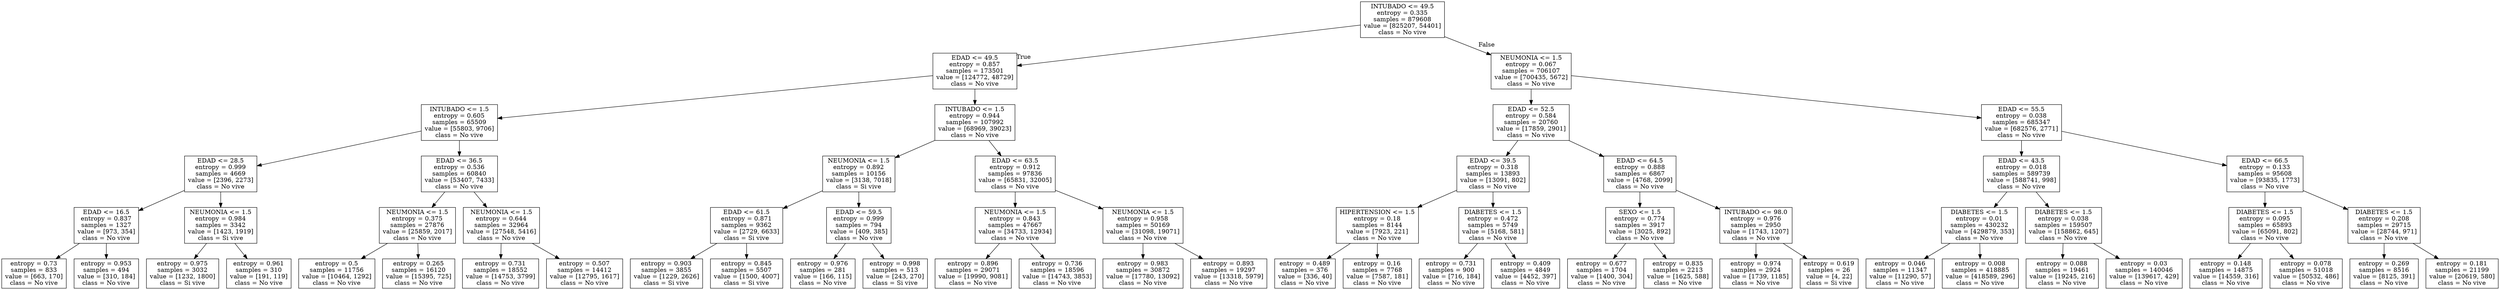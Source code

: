 digraph Tree {
node [shape=box] ;
0 [label="INTUBADO <= 49.5\nentropy = 0.335\nsamples = 879608\nvalue = [825207, 54401]\nclass = No vive"] ;
1 [label="EDAD <= 49.5\nentropy = 0.857\nsamples = 173501\nvalue = [124772, 48729]\nclass = No vive"] ;
0 -> 1 [labeldistance=2.5, labelangle=45, headlabel="True"] ;
2 [label="INTUBADO <= 1.5\nentropy = 0.605\nsamples = 65509\nvalue = [55803, 9706]\nclass = No vive"] ;
1 -> 2 ;
3 [label="EDAD <= 28.5\nentropy = 0.999\nsamples = 4669\nvalue = [2396, 2273]\nclass = No vive"] ;
2 -> 3 ;
4 [label="EDAD <= 16.5\nentropy = 0.837\nsamples = 1327\nvalue = [973, 354]\nclass = No vive"] ;
3 -> 4 ;
5 [label="entropy = 0.73\nsamples = 833\nvalue = [663, 170]\nclass = No vive"] ;
4 -> 5 ;
6 [label="entropy = 0.953\nsamples = 494\nvalue = [310, 184]\nclass = No vive"] ;
4 -> 6 ;
7 [label="NEUMONIA <= 1.5\nentropy = 0.984\nsamples = 3342\nvalue = [1423, 1919]\nclass = Si vive"] ;
3 -> 7 ;
8 [label="entropy = 0.975\nsamples = 3032\nvalue = [1232, 1800]\nclass = Si vive"] ;
7 -> 8 ;
9 [label="entropy = 0.961\nsamples = 310\nvalue = [191, 119]\nclass = No vive"] ;
7 -> 9 ;
10 [label="EDAD <= 36.5\nentropy = 0.536\nsamples = 60840\nvalue = [53407, 7433]\nclass = No vive"] ;
2 -> 10 ;
11 [label="NEUMONIA <= 1.5\nentropy = 0.375\nsamples = 27876\nvalue = [25859, 2017]\nclass = No vive"] ;
10 -> 11 ;
12 [label="entropy = 0.5\nsamples = 11756\nvalue = [10464, 1292]\nclass = No vive"] ;
11 -> 12 ;
13 [label="entropy = 0.265\nsamples = 16120\nvalue = [15395, 725]\nclass = No vive"] ;
11 -> 13 ;
14 [label="NEUMONIA <= 1.5\nentropy = 0.644\nsamples = 32964\nvalue = [27548, 5416]\nclass = No vive"] ;
10 -> 14 ;
15 [label="entropy = 0.731\nsamples = 18552\nvalue = [14753, 3799]\nclass = No vive"] ;
14 -> 15 ;
16 [label="entropy = 0.507\nsamples = 14412\nvalue = [12795, 1617]\nclass = No vive"] ;
14 -> 16 ;
17 [label="INTUBADO <= 1.5\nentropy = 0.944\nsamples = 107992\nvalue = [68969, 39023]\nclass = No vive"] ;
1 -> 17 ;
18 [label="NEUMONIA <= 1.5\nentropy = 0.892\nsamples = 10156\nvalue = [3138, 7018]\nclass = Si vive"] ;
17 -> 18 ;
19 [label="EDAD <= 61.5\nentropy = 0.871\nsamples = 9362\nvalue = [2729, 6633]\nclass = Si vive"] ;
18 -> 19 ;
20 [label="entropy = 0.903\nsamples = 3855\nvalue = [1229, 2626]\nclass = Si vive"] ;
19 -> 20 ;
21 [label="entropy = 0.845\nsamples = 5507\nvalue = [1500, 4007]\nclass = Si vive"] ;
19 -> 21 ;
22 [label="EDAD <= 59.5\nentropy = 0.999\nsamples = 794\nvalue = [409, 385]\nclass = No vive"] ;
18 -> 22 ;
23 [label="entropy = 0.976\nsamples = 281\nvalue = [166, 115]\nclass = No vive"] ;
22 -> 23 ;
24 [label="entropy = 0.998\nsamples = 513\nvalue = [243, 270]\nclass = Si vive"] ;
22 -> 24 ;
25 [label="EDAD <= 63.5\nentropy = 0.912\nsamples = 97836\nvalue = [65831, 32005]\nclass = No vive"] ;
17 -> 25 ;
26 [label="NEUMONIA <= 1.5\nentropy = 0.843\nsamples = 47667\nvalue = [34733, 12934]\nclass = No vive"] ;
25 -> 26 ;
27 [label="entropy = 0.896\nsamples = 29071\nvalue = [19990, 9081]\nclass = No vive"] ;
26 -> 27 ;
28 [label="entropy = 0.736\nsamples = 18596\nvalue = [14743, 3853]\nclass = No vive"] ;
26 -> 28 ;
29 [label="NEUMONIA <= 1.5\nentropy = 0.958\nsamples = 50169\nvalue = [31098, 19071]\nclass = No vive"] ;
25 -> 29 ;
30 [label="entropy = 0.983\nsamples = 30872\nvalue = [17780, 13092]\nclass = No vive"] ;
29 -> 30 ;
31 [label="entropy = 0.893\nsamples = 19297\nvalue = [13318, 5979]\nclass = No vive"] ;
29 -> 31 ;
32 [label="NEUMONIA <= 1.5\nentropy = 0.067\nsamples = 706107\nvalue = [700435, 5672]\nclass = No vive"] ;
0 -> 32 [labeldistance=2.5, labelangle=-45, headlabel="False"] ;
33 [label="EDAD <= 52.5\nentropy = 0.584\nsamples = 20760\nvalue = [17859, 2901]\nclass = No vive"] ;
32 -> 33 ;
34 [label="EDAD <= 39.5\nentropy = 0.318\nsamples = 13893\nvalue = [13091, 802]\nclass = No vive"] ;
33 -> 34 ;
35 [label="HIPERTENSION <= 1.5\nentropy = 0.18\nsamples = 8144\nvalue = [7923, 221]\nclass = No vive"] ;
34 -> 35 ;
36 [label="entropy = 0.489\nsamples = 376\nvalue = [336, 40]\nclass = No vive"] ;
35 -> 36 ;
37 [label="entropy = 0.16\nsamples = 7768\nvalue = [7587, 181]\nclass = No vive"] ;
35 -> 37 ;
38 [label="DIABETES <= 1.5\nentropy = 0.472\nsamples = 5749\nvalue = [5168, 581]\nclass = No vive"] ;
34 -> 38 ;
39 [label="entropy = 0.731\nsamples = 900\nvalue = [716, 184]\nclass = No vive"] ;
38 -> 39 ;
40 [label="entropy = 0.409\nsamples = 4849\nvalue = [4452, 397]\nclass = No vive"] ;
38 -> 40 ;
41 [label="EDAD <= 64.5\nentropy = 0.888\nsamples = 6867\nvalue = [4768, 2099]\nclass = No vive"] ;
33 -> 41 ;
42 [label="SEXO <= 1.5\nentropy = 0.774\nsamples = 3917\nvalue = [3025, 892]\nclass = No vive"] ;
41 -> 42 ;
43 [label="entropy = 0.677\nsamples = 1704\nvalue = [1400, 304]\nclass = No vive"] ;
42 -> 43 ;
44 [label="entropy = 0.835\nsamples = 2213\nvalue = [1625, 588]\nclass = No vive"] ;
42 -> 44 ;
45 [label="INTUBADO <= 98.0\nentropy = 0.976\nsamples = 2950\nvalue = [1743, 1207]\nclass = No vive"] ;
41 -> 45 ;
46 [label="entropy = 0.974\nsamples = 2924\nvalue = [1739, 1185]\nclass = No vive"] ;
45 -> 46 ;
47 [label="entropy = 0.619\nsamples = 26\nvalue = [4, 22]\nclass = Si vive"] ;
45 -> 47 ;
48 [label="EDAD <= 55.5\nentropy = 0.038\nsamples = 685347\nvalue = [682576, 2771]\nclass = No vive"] ;
32 -> 48 ;
49 [label="EDAD <= 43.5\nentropy = 0.018\nsamples = 589739\nvalue = [588741, 998]\nclass = No vive"] ;
48 -> 49 ;
50 [label="DIABETES <= 1.5\nentropy = 0.01\nsamples = 430232\nvalue = [429879, 353]\nclass = No vive"] ;
49 -> 50 ;
51 [label="entropy = 0.046\nsamples = 11347\nvalue = [11290, 57]\nclass = No vive"] ;
50 -> 51 ;
52 [label="entropy = 0.008\nsamples = 418885\nvalue = [418589, 296]\nclass = No vive"] ;
50 -> 52 ;
53 [label="DIABETES <= 1.5\nentropy = 0.038\nsamples = 159507\nvalue = [158862, 645]\nclass = No vive"] ;
49 -> 53 ;
54 [label="entropy = 0.088\nsamples = 19461\nvalue = [19245, 216]\nclass = No vive"] ;
53 -> 54 ;
55 [label="entropy = 0.03\nsamples = 140046\nvalue = [139617, 429]\nclass = No vive"] ;
53 -> 55 ;
56 [label="EDAD <= 66.5\nentropy = 0.133\nsamples = 95608\nvalue = [93835, 1773]\nclass = No vive"] ;
48 -> 56 ;
57 [label="DIABETES <= 1.5\nentropy = 0.095\nsamples = 65893\nvalue = [65091, 802]\nclass = No vive"] ;
56 -> 57 ;
58 [label="entropy = 0.148\nsamples = 14875\nvalue = [14559, 316]\nclass = No vive"] ;
57 -> 58 ;
59 [label="entropy = 0.078\nsamples = 51018\nvalue = [50532, 486]\nclass = No vive"] ;
57 -> 59 ;
60 [label="DIABETES <= 1.5\nentropy = 0.208\nsamples = 29715\nvalue = [28744, 971]\nclass = No vive"] ;
56 -> 60 ;
61 [label="entropy = 0.269\nsamples = 8516\nvalue = [8125, 391]\nclass = No vive"] ;
60 -> 61 ;
62 [label="entropy = 0.181\nsamples = 21199\nvalue = [20619, 580]\nclass = No vive"] ;
60 -> 62 ;
}